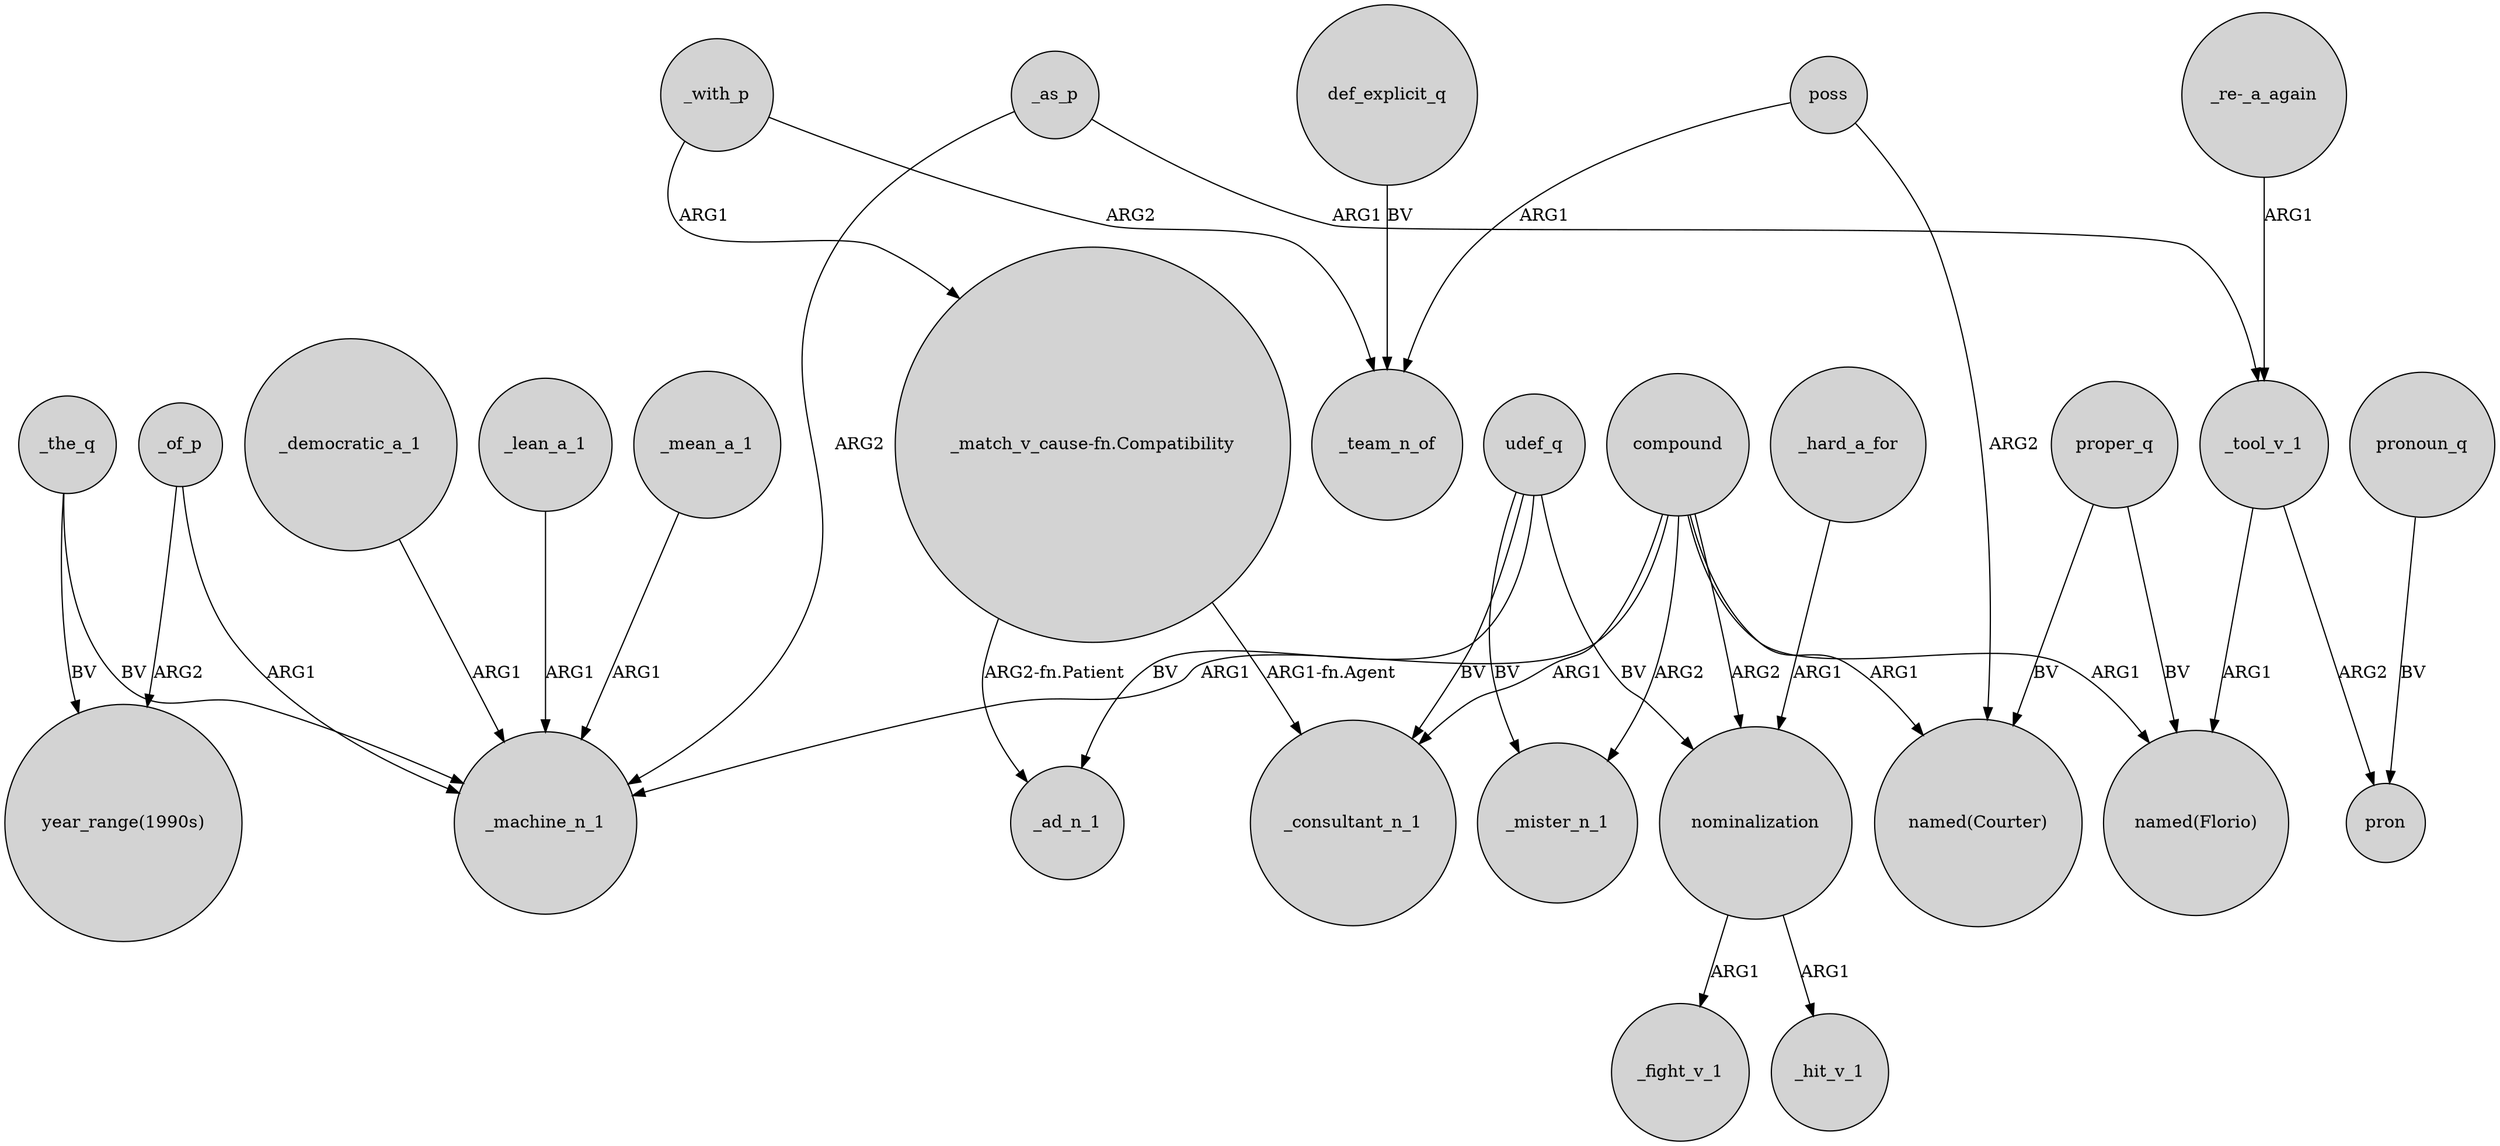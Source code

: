 digraph {
	node [shape=circle style=filled]
	_the_q -> "year_range(1990s)" [label=BV]
	_democratic_a_1 -> _machine_n_1 [label=ARG1]
	def_explicit_q -> _team_n_of [label=BV]
	"_match_v_cause-fn.Compatibility" -> _consultant_n_1 [label="ARG1-fn.Agent"]
	nominalization -> _fight_v_1 [label=ARG1]
	compound -> _mister_n_1 [label=ARG2]
	compound -> "named(Florio)" [label=ARG1]
	udef_q -> _mister_n_1 [label=BV]
	_of_p -> _machine_n_1 [label=ARG1]
	compound -> "named(Courter)" [label=ARG1]
	compound -> nominalization [label=ARG2]
	_with_p -> _team_n_of [label=ARG2]
	poss -> _team_n_of [label=ARG1]
	_tool_v_1 -> "named(Florio)" [label=ARG1]
	_hard_a_for -> nominalization [label=ARG1]
	_as_p -> _tool_v_1 [label=ARG1]
	compound -> _machine_n_1 [label=ARG1]
	_tool_v_1 -> pron [label=ARG2]
	"_re-_a_again" -> _tool_v_1 [label=ARG1]
	compound -> _consultant_n_1 [label=ARG1]
	pronoun_q -> pron [label=BV]
	_lean_a_1 -> _machine_n_1 [label=ARG1]
	_the_q -> _machine_n_1 [label=BV]
	udef_q -> _ad_n_1 [label=BV]
	proper_q -> "named(Courter)" [label=BV]
	udef_q -> nominalization [label=BV]
	udef_q -> _consultant_n_1 [label=BV]
	_as_p -> _machine_n_1 [label=ARG2]
	_of_p -> "year_range(1990s)" [label=ARG2]
	proper_q -> "named(Florio)" [label=BV]
	_mean_a_1 -> _machine_n_1 [label=ARG1]
	poss -> "named(Courter)" [label=ARG2]
	_with_p -> "_match_v_cause-fn.Compatibility" [label=ARG1]
	"_match_v_cause-fn.Compatibility" -> _ad_n_1 [label="ARG2-fn.Patient"]
	nominalization -> _hit_v_1 [label=ARG1]
}

